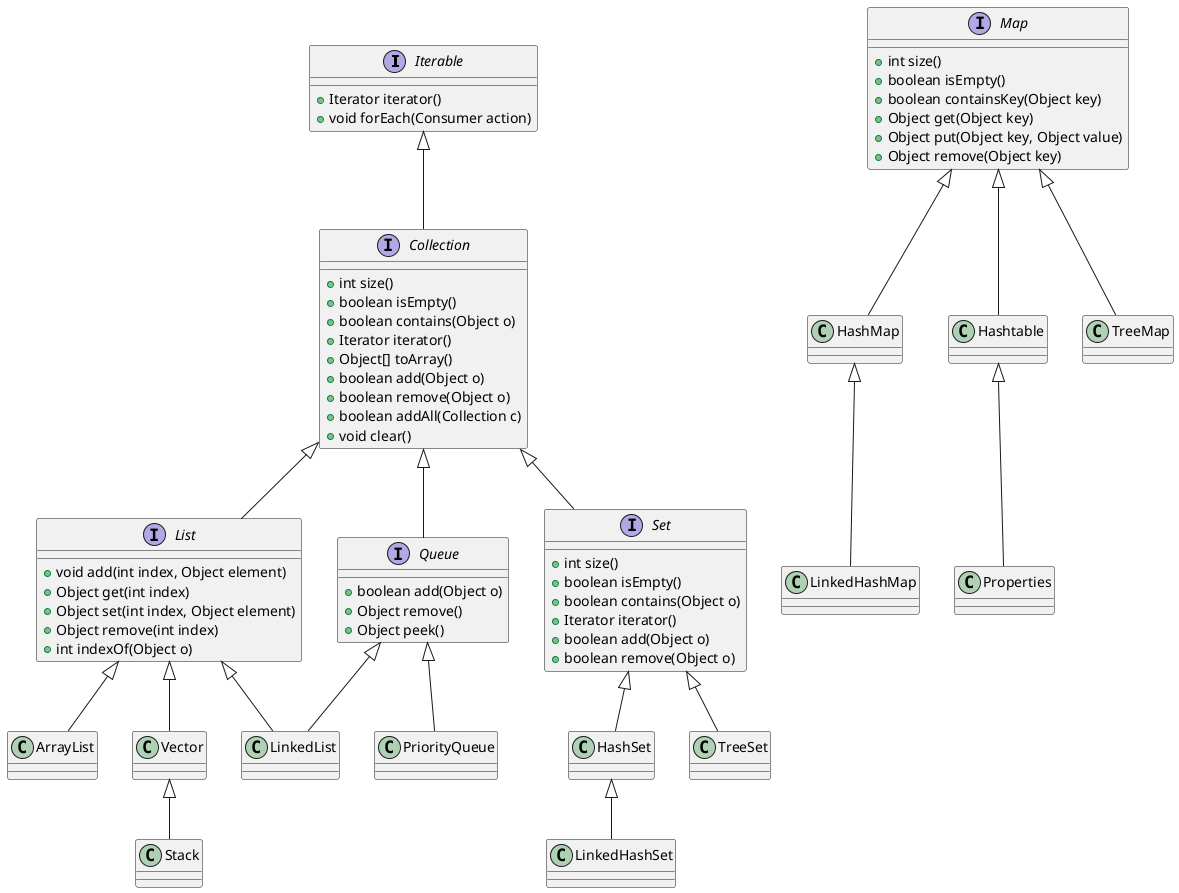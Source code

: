 @startuml

interface Iterable {
    + Iterator iterator()
    + void forEach(Consumer action)
}

interface Collection {
    + int size()
    + boolean isEmpty()
    + boolean contains(Object o)
    + Iterator iterator()
    + Object[] toArray()
    + boolean add(Object o)
    + boolean remove(Object o)
    + boolean addAll(Collection c)
    + void clear()
}

interface List {
    + void add(int index, Object element)
    + Object get(int index)
    + Object set(int index, Object element)
    + Object remove(int index)
    + int indexOf(Object o)
}

interface Set {
    + int size()
    + boolean isEmpty()
    + boolean contains(Object o)
    + Iterator iterator()
    + boolean add(Object o)
    + boolean remove(Object o)
}

interface Queue {
    + boolean add(Object o)
    + Object remove()
    + Object peek()
}

interface Map {
    + int size()
    + boolean isEmpty()
    + boolean containsKey(Object key)
    + Object get(Object key)
    + Object put(Object key, Object value)
    + Object remove(Object key)
}

class ArrayList
class LinkedList
class Vector
class Stack

class HashSet
class LinkedHashSet
class TreeSet

class HashMap
class LinkedHashMap
class Hashtable
class Properties
class TreeMap
class PriorityQueue

Iterable <|-- Collection
Collection <|-- List
Collection <|-- Set
Collection <|-- Queue

List <|-- ArrayList
List <|-- LinkedList
List <|-- Vector
Vector <|-- Stack

Set <|-- HashSet
HashSet <|-- LinkedHashSet
Set <|-- TreeSet

Queue <|-- LinkedList
Queue <|-- PriorityQueue

Map <|-- HashMap
HashMap <|-- LinkedHashMap
Map <|-- Hashtable
Hashtable <|-- Properties
Map <|-- TreeMap

@enduml
